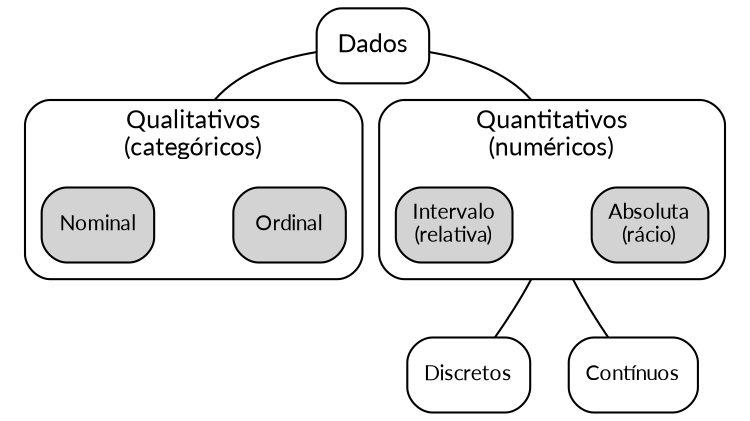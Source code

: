 graph G {
    graph [compound=true]
    node [shape=box style=rounded fontname="Lato" fontsize=10]
    // TODO: use styles from template, possible?
    // maybe generating the .dot with R
    
    {
      node [label="Dados" fontsize=12] data
    }
    
    {
        node [style = "filled,rounded"]
        node [label="Nominal"]nom
        node [label="Ordinal"]ord
        node [label="Intervalo\n(relativa)"]int
        node [label="Absoluta\n(rácio)"]abs
    }
    
    {
        node [style=invis, width=0.01 fixedsize=true]
        node []ql
        node []qt
    }
    
    subgraph cluster_cat {
        shape = box
        style=rounded
        fontname="Lato"
        fontsize=12
        label="Qualitativos\n(categóricos)"
        {
            rank = same
            nom -- ql -- ord[style=invis]
        }
    }
    
    subgraph cluster_num {
        shape = box
        style=rounded
        fontname="Lato"
        fontsize=12
        label="Quantitativos\n(numéricos)"
        {
            rank = same
            int -- qt -- abs[style=invis]
        }
    }
    
    subgraph prec {
        node [label="Discretos"]disc
        node [label="Contínuos"]cont
    }
    
    data -- ql[lhead=cluster_cat]
    data -- qt[lhead=cluster_num]
    qt -- disc[ltail=cluster_num]
    qt -- cont[ltail=cluster_num]
}